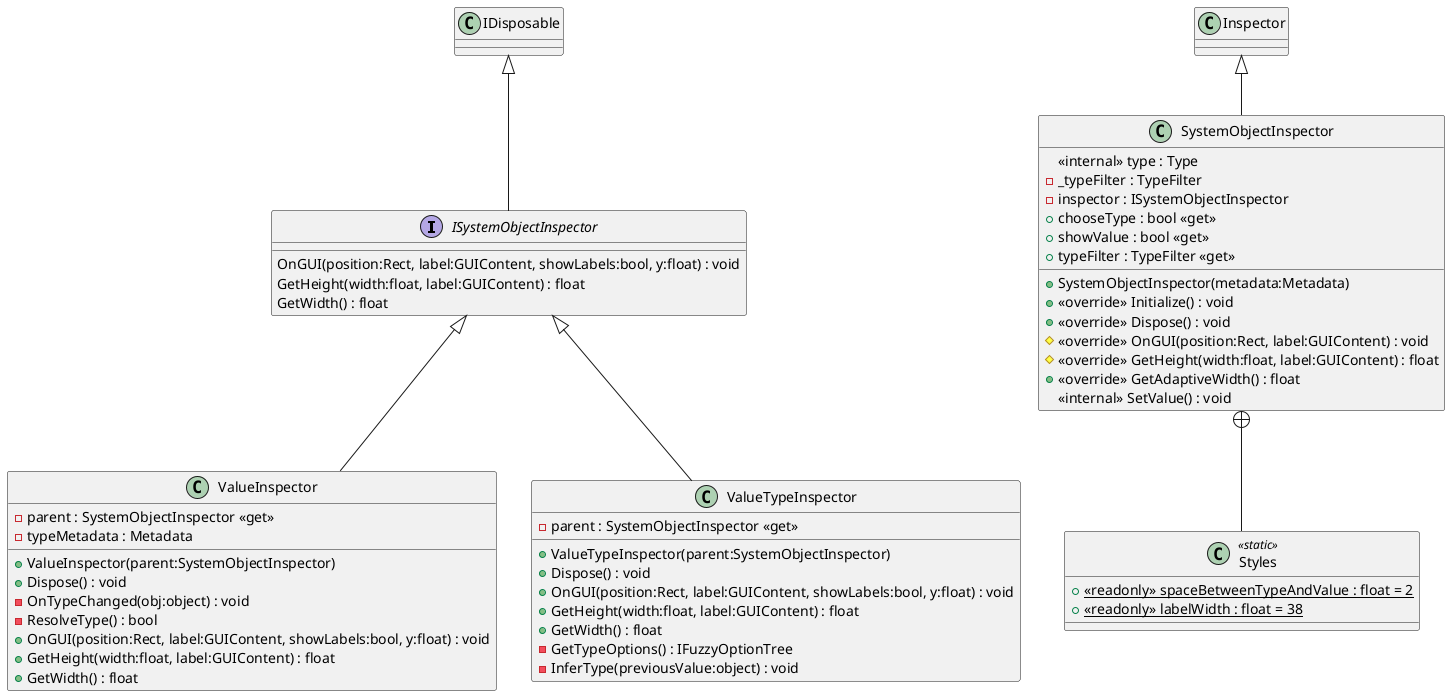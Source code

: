 @startuml
interface ISystemObjectInspector {
    OnGUI(position:Rect, label:GUIContent, showLabels:bool, y:float) : void
    GetHeight(width:float, label:GUIContent) : float
    GetWidth() : float
}
class ValueInspector {
    - parent : SystemObjectInspector <<get>>
    - typeMetadata : Metadata
    + ValueInspector(parent:SystemObjectInspector)
    + Dispose() : void
    - OnTypeChanged(obj:object) : void
    - ResolveType() : bool
    + OnGUI(position:Rect, label:GUIContent, showLabels:bool, y:float) : void
    + GetHeight(width:float, label:GUIContent) : float
    + GetWidth() : float
}
class ValueTypeInspector {
    - parent : SystemObjectInspector <<get>>
    + ValueTypeInspector(parent:SystemObjectInspector)
    + Dispose() : void
    + OnGUI(position:Rect, label:GUIContent, showLabels:bool, y:float) : void
    + GetHeight(width:float, label:GUIContent) : float
    + GetWidth() : float
    - GetTypeOptions() : IFuzzyOptionTree
    - InferType(previousValue:object) : void
}
class SystemObjectInspector {
    <<internal>> type : Type
    - _typeFilter : TypeFilter
    - inspector : ISystemObjectInspector
    + chooseType : bool <<get>>
    + showValue : bool <<get>>
    + typeFilter : TypeFilter <<get>>
    + SystemObjectInspector(metadata:Metadata)
    + <<override>> Initialize() : void
    + <<override>> Dispose() : void
    # <<override>> OnGUI(position:Rect, label:GUIContent) : void
    # <<override>> GetHeight(width:float, label:GUIContent) : float
    + <<override>> GetAdaptiveWidth() : float
    <<internal>> SetValue() : void
}
class Styles <<static>> {
    + {static} <<readonly>> spaceBetweenTypeAndValue : float = 2
    + {static} <<readonly>> labelWidth : float = 38
}
IDisposable <|-- ISystemObjectInspector
ISystemObjectInspector <|-- ValueInspector
ISystemObjectInspector <|-- ValueTypeInspector
Inspector <|-- SystemObjectInspector
SystemObjectInspector +-- Styles
@enduml
